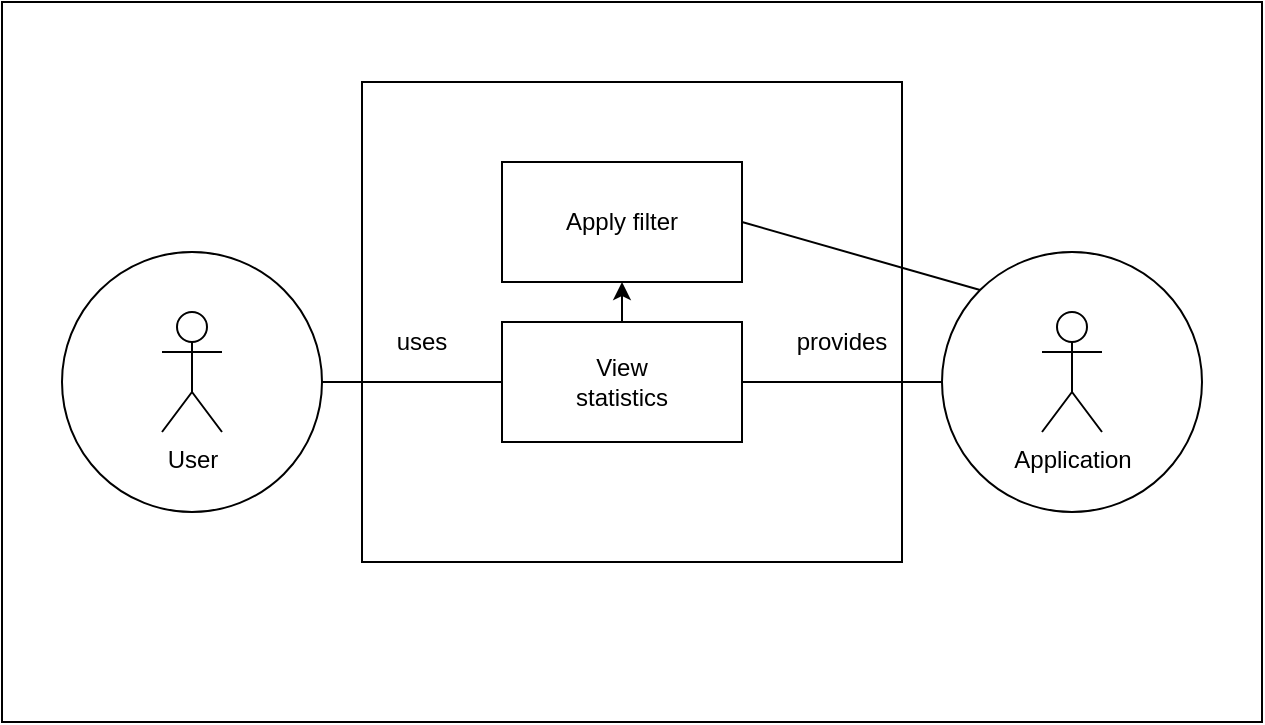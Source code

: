 <mxfile version="17.1.0" type="device"><diagram id="fVMUeWpKRWRIw0TDJmgc" name="Page-1"><mxGraphModel dx="716" dy="428" grid="1" gridSize="10" guides="1" tooltips="1" connect="1" arrows="1" fold="1" page="1" pageScale="1" pageWidth="850" pageHeight="1100" math="0" shadow="0"><root><mxCell id="0"/><mxCell id="1" parent="0"/><mxCell id="eY96NBYpcnVvKdEnPCRj-19" value="" style="rounded=0;whiteSpace=wrap;html=1;" vertex="1" parent="1"><mxGeometry x="240" y="120" width="630" height="360" as="geometry"/></mxCell><mxCell id="eY96NBYpcnVvKdEnPCRj-7" value="" style="rounded=0;whiteSpace=wrap;html=1;" vertex="1" parent="1"><mxGeometry x="420" y="160" width="270" height="240" as="geometry"/></mxCell><mxCell id="eY96NBYpcnVvKdEnPCRj-1" value="" style="ellipse;whiteSpace=wrap;html=1;aspect=fixed;" vertex="1" parent="1"><mxGeometry x="270" y="245" width="130" height="130" as="geometry"/></mxCell><mxCell id="eY96NBYpcnVvKdEnPCRj-3" value="" style="rounded=0;whiteSpace=wrap;html=1;" vertex="1" parent="1"><mxGeometry x="490" y="280" width="120" height="60" as="geometry"/></mxCell><mxCell id="eY96NBYpcnVvKdEnPCRj-4" value="View statistics" style="text;html=1;strokeColor=none;fillColor=none;align=center;verticalAlign=middle;whiteSpace=wrap;rounded=0;" vertex="1" parent="1"><mxGeometry x="520" y="295" width="60" height="30" as="geometry"/></mxCell><mxCell id="eY96NBYpcnVvKdEnPCRj-6" value="User" style="shape=umlActor;verticalLabelPosition=bottom;verticalAlign=top;html=1;outlineConnect=0;" vertex="1" parent="1"><mxGeometry x="320" y="275" width="30" height="60" as="geometry"/></mxCell><mxCell id="eY96NBYpcnVvKdEnPCRj-8" value="" style="ellipse;whiteSpace=wrap;html=1;aspect=fixed;" vertex="1" parent="1"><mxGeometry x="710" y="245" width="130" height="130" as="geometry"/></mxCell><mxCell id="eY96NBYpcnVvKdEnPCRj-9" value="Application" style="shape=umlActor;verticalLabelPosition=bottom;verticalAlign=top;html=1;outlineConnect=0;" vertex="1" parent="1"><mxGeometry x="760" y="275" width="30" height="60" as="geometry"/></mxCell><mxCell id="eY96NBYpcnVvKdEnPCRj-10" value="" style="endArrow=none;html=1;rounded=0;entryX=1;entryY=0.5;entryDx=0;entryDy=0;exitX=0;exitY=0.5;exitDx=0;exitDy=0;" edge="1" parent="1" source="eY96NBYpcnVvKdEnPCRj-8" target="eY96NBYpcnVvKdEnPCRj-3"><mxGeometry width="50" height="50" relative="1" as="geometry"><mxPoint x="590" y="320" as="sourcePoint"/><mxPoint x="640" y="270" as="targetPoint"/></mxGeometry></mxCell><mxCell id="eY96NBYpcnVvKdEnPCRj-11" value="" style="endArrow=none;html=1;rounded=0;entryX=0;entryY=0.5;entryDx=0;entryDy=0;exitX=1;exitY=0.5;exitDx=0;exitDy=0;" edge="1" parent="1" source="eY96NBYpcnVvKdEnPCRj-1" target="eY96NBYpcnVvKdEnPCRj-3"><mxGeometry width="50" height="50" relative="1" as="geometry"><mxPoint x="470" y="320" as="sourcePoint"/><mxPoint x="520" y="270" as="targetPoint"/></mxGeometry></mxCell><mxCell id="eY96NBYpcnVvKdEnPCRj-12" value="provides&lt;br&gt;" style="text;html=1;strokeColor=none;fillColor=none;align=center;verticalAlign=middle;whiteSpace=wrap;rounded=0;rotation=0;" vertex="1" parent="1"><mxGeometry x="630" y="275" width="60" height="30" as="geometry"/></mxCell><mxCell id="eY96NBYpcnVvKdEnPCRj-14" value="uses" style="text;html=1;strokeColor=none;fillColor=none;align=center;verticalAlign=middle;whiteSpace=wrap;rounded=0;rotation=0;" vertex="1" parent="1"><mxGeometry x="420" y="275" width="60" height="30" as="geometry"/></mxCell><mxCell id="eY96NBYpcnVvKdEnPCRj-15" value="" style="rounded=0;whiteSpace=wrap;html=1;" vertex="1" parent="1"><mxGeometry x="490" y="200" width="120" height="60" as="geometry"/></mxCell><mxCell id="eY96NBYpcnVvKdEnPCRj-16" value="Apply filter" style="text;html=1;strokeColor=none;fillColor=none;align=center;verticalAlign=middle;whiteSpace=wrap;rounded=0;" vertex="1" parent="1"><mxGeometry x="520" y="215" width="60" height="30" as="geometry"/></mxCell><mxCell id="eY96NBYpcnVvKdEnPCRj-17" value="" style="endArrow=none;html=1;rounded=0;entryX=1;entryY=0.5;entryDx=0;entryDy=0;exitX=0;exitY=0;exitDx=0;exitDy=0;" edge="1" parent="1" source="eY96NBYpcnVvKdEnPCRj-8" target="eY96NBYpcnVvKdEnPCRj-15"><mxGeometry width="50" height="50" relative="1" as="geometry"><mxPoint x="720.0" y="320" as="sourcePoint"/><mxPoint x="620" y="320" as="targetPoint"/></mxGeometry></mxCell><mxCell id="eY96NBYpcnVvKdEnPCRj-18" value="" style="endArrow=classic;html=1;rounded=0;entryX=0.5;entryY=1;entryDx=0;entryDy=0;exitX=0.5;exitY=0;exitDx=0;exitDy=0;" edge="1" parent="1" source="eY96NBYpcnVvKdEnPCRj-3" target="eY96NBYpcnVvKdEnPCRj-15"><mxGeometry width="50" height="50" relative="1" as="geometry"><mxPoint x="520" y="350" as="sourcePoint"/><mxPoint x="570" y="300" as="targetPoint"/></mxGeometry></mxCell></root></mxGraphModel></diagram></mxfile>